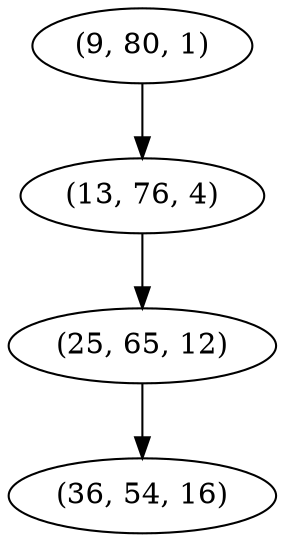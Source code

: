 digraph tree {
    "(9, 80, 1)";
    "(13, 76, 4)";
    "(25, 65, 12)";
    "(36, 54, 16)";
    "(9, 80, 1)" -> "(13, 76, 4)";
    "(13, 76, 4)" -> "(25, 65, 12)";
    "(25, 65, 12)" -> "(36, 54, 16)";
}
